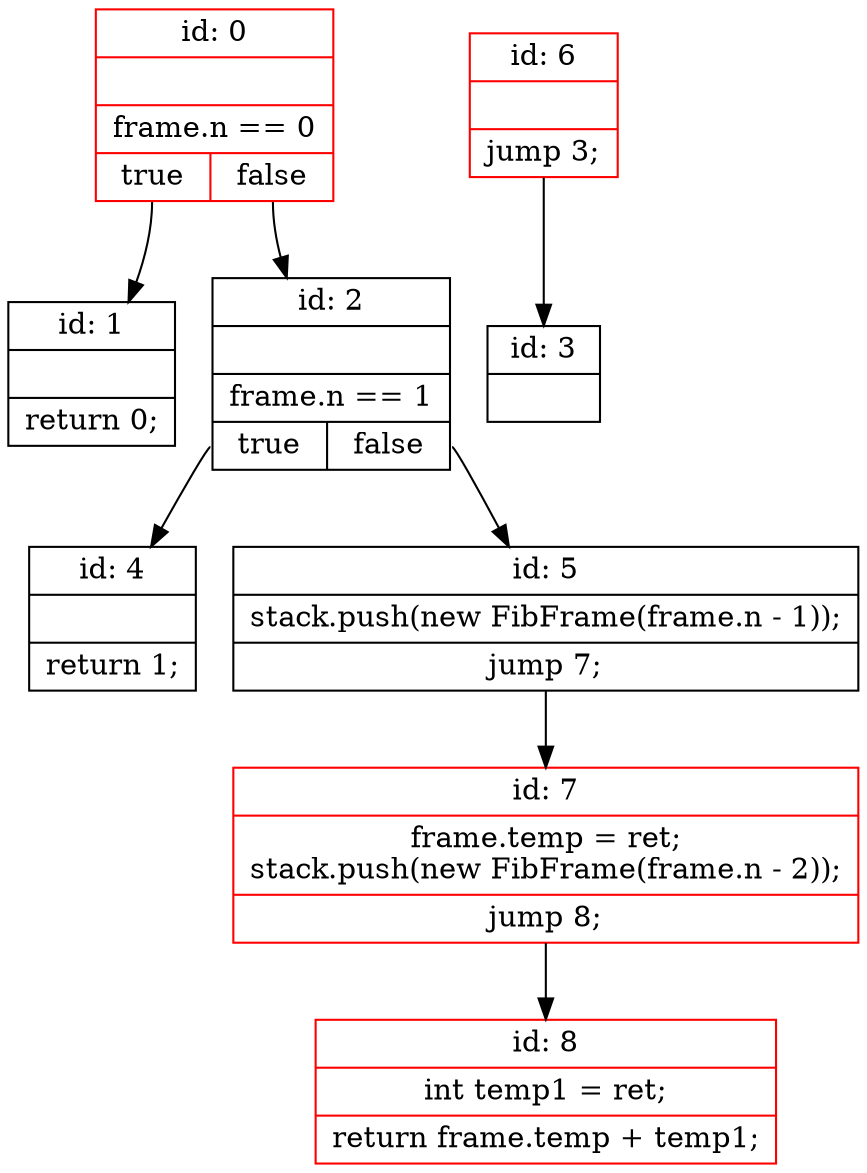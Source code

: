 digraph cfg {
	node [shape=record];
	0:true -> 1;
	0:false -> 2;
	0 [label="{id: 0||frame.n == 0|{<true>true|<false>false}}" color=red];
	1 [label="{id: 1||return 0;}" ];
	2:true -> 4;
	2:false -> 5;
	2 [label="{id: 2||frame.n == 1|{<true>true|<false>false}}" ];
	3 [label="{id: 3|}" ];
	4 [label="{id: 4||return 1;}" ];
	5 -> 7;
	5 [label="{id: 5|stack.push(new FibFrame(frame.n - 1));|jump 7;}" ];
	6 -> 3;
	6 [label="{id: 6||jump 3;}" color=red];
	7 -> 8;
	7 [label="{id: 7|frame.temp = ret;\nstack.push(new FibFrame(frame.n - 2));|jump 8;}" color=red];
	8 [label="{id: 8|int temp1 = ret;|return frame.temp + temp1;}" color=red];
}